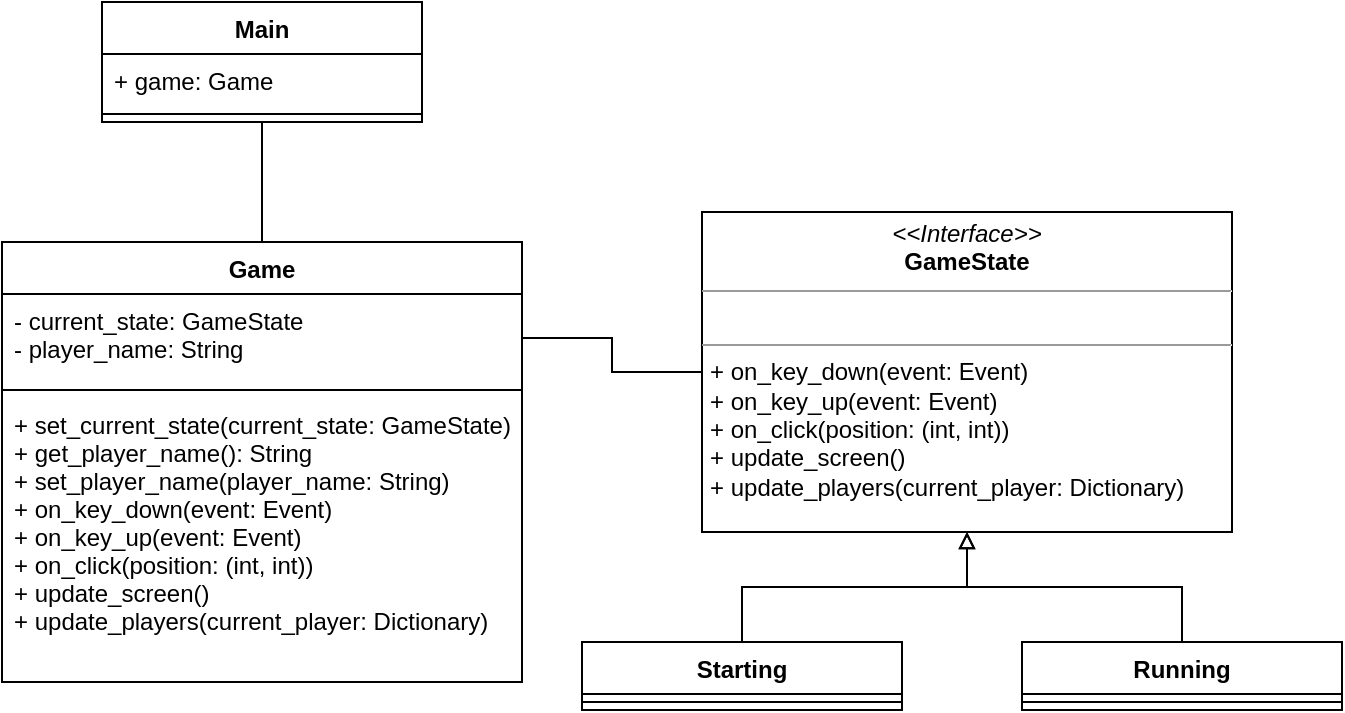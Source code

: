 <mxfile version="17.4.2" type="device"><diagram id="5uiYv7ASuhKjr0IRB8uv" name="Page-1"><mxGraphModel dx="868" dy="557" grid="1" gridSize="10" guides="1" tooltips="1" connect="1" arrows="1" fold="1" page="1" pageScale="1" pageWidth="750" pageHeight="400" math="0" shadow="0"><root><mxCell id="0"/><mxCell id="1" parent="0"/><mxCell id="Kp_4Xn6bAzUakVdJOqyz-5" value="Game" style="swimlane;fontStyle=1;align=center;verticalAlign=top;childLayout=stackLayout;horizontal=1;startSize=26;horizontalStack=0;resizeParent=1;resizeParentMax=0;resizeLast=0;collapsible=1;marginBottom=0;" parent="1" vertex="1"><mxGeometry x="10" y="120" width="260" height="220" as="geometry"/></mxCell><mxCell id="Kp_4Xn6bAzUakVdJOqyz-6" value="- current_state: GameState&#10;- player_name: String" style="text;strokeColor=none;fillColor=none;align=left;verticalAlign=top;spacingLeft=4;spacingRight=4;overflow=hidden;rotatable=0;points=[[0,0.5],[1,0.5]];portConstraint=eastwest;" parent="Kp_4Xn6bAzUakVdJOqyz-5" vertex="1"><mxGeometry y="26" width="260" height="44" as="geometry"/></mxCell><mxCell id="Kp_4Xn6bAzUakVdJOqyz-7" value="" style="line;strokeWidth=1;fillColor=none;align=left;verticalAlign=middle;spacingTop=-1;spacingLeft=3;spacingRight=3;rotatable=0;labelPosition=right;points=[];portConstraint=eastwest;" parent="Kp_4Xn6bAzUakVdJOqyz-5" vertex="1"><mxGeometry y="70" width="260" height="8" as="geometry"/></mxCell><mxCell id="Kp_4Xn6bAzUakVdJOqyz-8" value="+ set_current_state(current_state: GameState)&#10;+ get_player_name(): String&#10;+ set_player_name(player_name: String)&#10;+ on_key_down(event: Event)&#10;+ on_key_up(event: Event)&#10;+ on_click(position: (int, int))&#10;+ update_screen()&#10;+ update_players(current_player: Dictionary)" style="text;strokeColor=none;fillColor=none;align=left;verticalAlign=top;spacingLeft=4;spacingRight=4;overflow=hidden;rotatable=0;points=[[0,0.5],[1,0.5]];portConstraint=eastwest;" parent="Kp_4Xn6bAzUakVdJOqyz-5" vertex="1"><mxGeometry y="78" width="260" height="142" as="geometry"/></mxCell><mxCell id="Kp_4Xn6bAzUakVdJOqyz-15" style="edgeStyle=orthogonalEdgeStyle;rounded=0;orthogonalLoop=1;jettySize=auto;html=1;entryX=0.5;entryY=0;entryDx=0;entryDy=0;endArrow=none;endFill=0;" parent="1" source="Kp_4Xn6bAzUakVdJOqyz-11" target="Kp_4Xn6bAzUakVdJOqyz-5" edge="1"><mxGeometry relative="1" as="geometry"/></mxCell><mxCell id="Kp_4Xn6bAzUakVdJOqyz-11" value="Main" style="swimlane;fontStyle=1;align=center;verticalAlign=top;childLayout=stackLayout;horizontal=1;startSize=26;horizontalStack=0;resizeParent=1;resizeParentMax=0;resizeLast=0;collapsible=1;marginBottom=0;" parent="1" vertex="1"><mxGeometry x="60" width="160" height="60" as="geometry"/></mxCell><mxCell id="Kp_4Xn6bAzUakVdJOqyz-12" value="+ game: Game" style="text;strokeColor=none;fillColor=none;align=left;verticalAlign=top;spacingLeft=4;spacingRight=4;overflow=hidden;rotatable=0;points=[[0,0.5],[1,0.5]];portConstraint=eastwest;" parent="Kp_4Xn6bAzUakVdJOqyz-11" vertex="1"><mxGeometry y="26" width="160" height="26" as="geometry"/></mxCell><mxCell id="Kp_4Xn6bAzUakVdJOqyz-13" value="" style="line;strokeWidth=1;fillColor=none;align=left;verticalAlign=middle;spacingTop=-1;spacingLeft=3;spacingRight=3;rotatable=0;labelPosition=right;points=[];portConstraint=eastwest;" parent="Kp_4Xn6bAzUakVdJOqyz-11" vertex="1"><mxGeometry y="52" width="160" height="8" as="geometry"/></mxCell><mxCell id="Kp_4Xn6bAzUakVdJOqyz-16" value="&lt;p style=&quot;margin: 0px ; margin-top: 4px ; text-align: center&quot;&gt;&lt;i&gt;&amp;lt;&amp;lt;Interface&amp;gt;&amp;gt;&lt;/i&gt;&lt;br&gt;&lt;b&gt;GameState&lt;/b&gt;&lt;/p&gt;&lt;hr size=&quot;1&quot;&gt;&lt;p style=&quot;margin: 0px ; margin-left: 4px&quot;&gt;&lt;br&gt;&lt;/p&gt;&lt;hr size=&quot;1&quot;&gt;&lt;p style=&quot;margin: 0px ; margin-left: 4px&quot;&gt;+ on_key_down(event: Event)&lt;br&gt;+ on_key_up(event: Event)&lt;/p&gt;&lt;p style=&quot;margin: 0px ; margin-left: 4px&quot;&gt;+ on_click(position: (int, int))&lt;/p&gt;&lt;p style=&quot;margin: 0px ; margin-left: 4px&quot;&gt;+ update_screen()&lt;/p&gt;&lt;p style=&quot;margin: 0px ; margin-left: 4px&quot;&gt;+ update_players(current_player: Dictionary)&lt;/p&gt;" style="verticalAlign=top;align=left;overflow=fill;fontSize=12;fontFamily=Helvetica;html=1;" parent="1" vertex="1"><mxGeometry x="360" y="105" width="265" height="160" as="geometry"/></mxCell><mxCell id="Kp_4Xn6bAzUakVdJOqyz-25" style="edgeStyle=orthogonalEdgeStyle;rounded=0;orthogonalLoop=1;jettySize=auto;html=1;endArrow=block;endFill=0;" parent="1" source="Kp_4Xn6bAzUakVdJOqyz-17" target="Kp_4Xn6bAzUakVdJOqyz-16" edge="1"><mxGeometry relative="1" as="geometry"/></mxCell><mxCell id="Kp_4Xn6bAzUakVdJOqyz-17" value="Starting" style="swimlane;fontStyle=1;align=center;verticalAlign=top;childLayout=stackLayout;horizontal=1;startSize=26;horizontalStack=0;resizeParent=1;resizeParentMax=0;resizeLast=0;collapsible=1;marginBottom=0;" parent="1" vertex="1"><mxGeometry x="300" y="320" width="160" height="34" as="geometry"/></mxCell><mxCell id="Kp_4Xn6bAzUakVdJOqyz-19" value="" style="line;strokeWidth=1;fillColor=none;align=left;verticalAlign=middle;spacingTop=-1;spacingLeft=3;spacingRight=3;rotatable=0;labelPosition=right;points=[];portConstraint=eastwest;" parent="Kp_4Xn6bAzUakVdJOqyz-17" vertex="1"><mxGeometry y="26" width="160" height="8" as="geometry"/></mxCell><mxCell id="Kp_4Xn6bAzUakVdJOqyz-26" style="edgeStyle=orthogonalEdgeStyle;rounded=0;orthogonalLoop=1;jettySize=auto;html=1;endArrow=block;endFill=0;" parent="1" source="Kp_4Xn6bAzUakVdJOqyz-21" target="Kp_4Xn6bAzUakVdJOqyz-16" edge="1"><mxGeometry relative="1" as="geometry"/></mxCell><mxCell id="Kp_4Xn6bAzUakVdJOqyz-21" value="Running" style="swimlane;fontStyle=1;align=center;verticalAlign=top;childLayout=stackLayout;horizontal=1;startSize=26;horizontalStack=0;resizeParent=1;resizeParentMax=0;resizeLast=0;collapsible=1;marginBottom=0;" parent="1" vertex="1"><mxGeometry x="520" y="320" width="160" height="34" as="geometry"/></mxCell><mxCell id="Kp_4Xn6bAzUakVdJOqyz-22" value="" style="line;strokeWidth=1;fillColor=none;align=left;verticalAlign=middle;spacingTop=-1;spacingLeft=3;spacingRight=3;rotatable=0;labelPosition=right;points=[];portConstraint=eastwest;" parent="Kp_4Xn6bAzUakVdJOqyz-21" vertex="1"><mxGeometry y="26" width="160" height="8" as="geometry"/></mxCell><mxCell id="Kp_4Xn6bAzUakVdJOqyz-29" style="edgeStyle=orthogonalEdgeStyle;rounded=0;orthogonalLoop=1;jettySize=auto;html=1;endArrow=none;endFill=0;" parent="1" source="Kp_4Xn6bAzUakVdJOqyz-6" edge="1" target="Kp_4Xn6bAzUakVdJOqyz-16"><mxGeometry relative="1" as="geometry"><mxPoint x="280" y="153" as="sourcePoint"/><mxPoint x="300" y="153" as="targetPoint"/></mxGeometry></mxCell></root></mxGraphModel></diagram></mxfile>